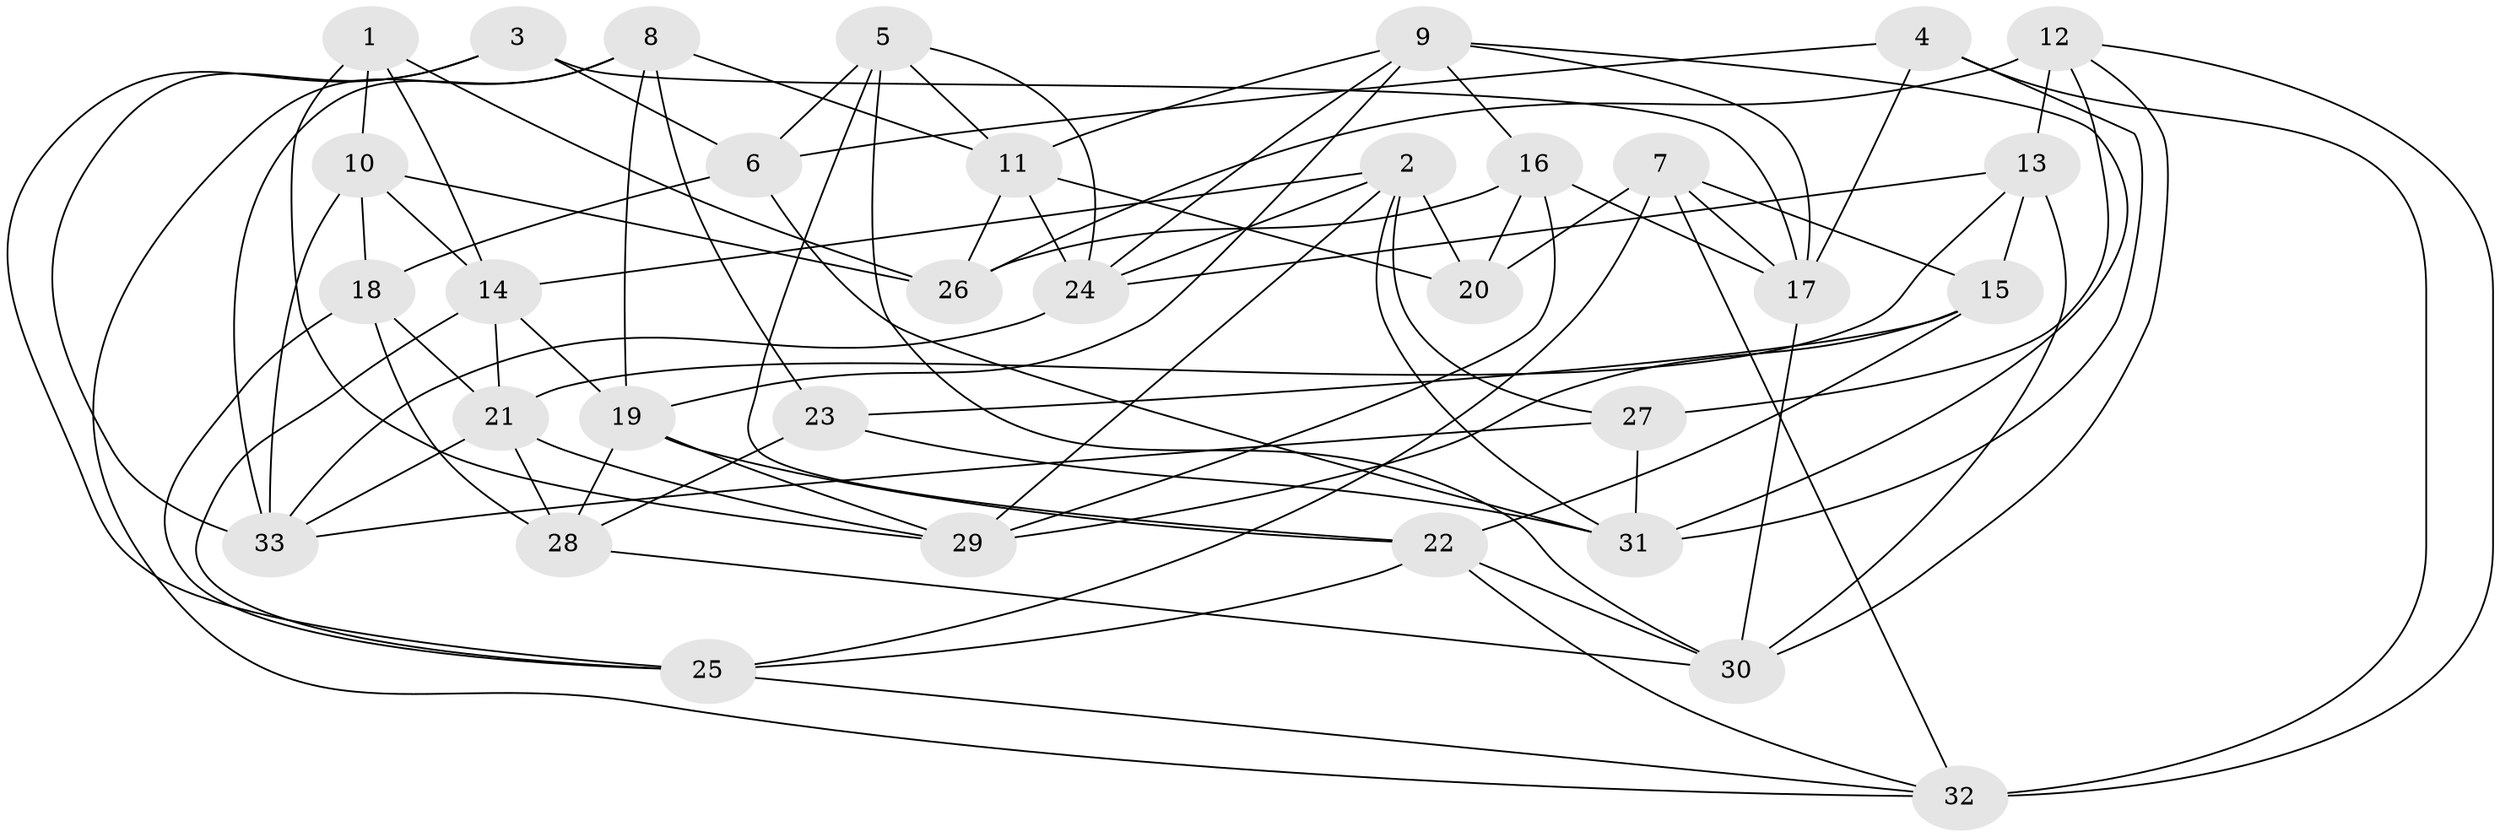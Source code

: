 // original degree distribution, {4: 1.0}
// Generated by graph-tools (version 1.1) at 2025/50/03/09/25 03:50:50]
// undirected, 33 vertices, 87 edges
graph export_dot {
graph [start="1"]
  node [color=gray90,style=filled];
  1;
  2;
  3;
  4;
  5;
  6;
  7;
  8;
  9;
  10;
  11;
  12;
  13;
  14;
  15;
  16;
  17;
  18;
  19;
  20;
  21;
  22;
  23;
  24;
  25;
  26;
  27;
  28;
  29;
  30;
  31;
  32;
  33;
  1 -- 10 [weight=1.0];
  1 -- 14 [weight=1.0];
  1 -- 26 [weight=1.0];
  1 -- 29 [weight=1.0];
  2 -- 14 [weight=1.0];
  2 -- 20 [weight=1.0];
  2 -- 24 [weight=1.0];
  2 -- 27 [weight=1.0];
  2 -- 29 [weight=1.0];
  2 -- 31 [weight=1.0];
  3 -- 6 [weight=1.0];
  3 -- 17 [weight=1.0];
  3 -- 25 [weight=1.0];
  3 -- 33 [weight=1.0];
  4 -- 6 [weight=1.0];
  4 -- 17 [weight=1.0];
  4 -- 31 [weight=1.0];
  4 -- 32 [weight=1.0];
  5 -- 6 [weight=2.0];
  5 -- 11 [weight=1.0];
  5 -- 22 [weight=1.0];
  5 -- 24 [weight=1.0];
  5 -- 30 [weight=1.0];
  6 -- 18 [weight=1.0];
  6 -- 31 [weight=1.0];
  7 -- 15 [weight=1.0];
  7 -- 17 [weight=1.0];
  7 -- 20 [weight=2.0];
  7 -- 25 [weight=1.0];
  7 -- 32 [weight=1.0];
  8 -- 11 [weight=1.0];
  8 -- 19 [weight=1.0];
  8 -- 23 [weight=2.0];
  8 -- 32 [weight=1.0];
  8 -- 33 [weight=1.0];
  9 -- 11 [weight=1.0];
  9 -- 16 [weight=1.0];
  9 -- 17 [weight=1.0];
  9 -- 19 [weight=1.0];
  9 -- 24 [weight=1.0];
  9 -- 31 [weight=1.0];
  10 -- 14 [weight=1.0];
  10 -- 18 [weight=1.0];
  10 -- 26 [weight=2.0];
  10 -- 33 [weight=1.0];
  11 -- 20 [weight=1.0];
  11 -- 24 [weight=1.0];
  11 -- 26 [weight=1.0];
  12 -- 13 [weight=2.0];
  12 -- 26 [weight=1.0];
  12 -- 27 [weight=1.0];
  12 -- 30 [weight=1.0];
  12 -- 32 [weight=1.0];
  13 -- 15 [weight=1.0];
  13 -- 21 [weight=1.0];
  13 -- 24 [weight=1.0];
  13 -- 30 [weight=1.0];
  14 -- 19 [weight=1.0];
  14 -- 21 [weight=1.0];
  14 -- 25 [weight=1.0];
  15 -- 22 [weight=1.0];
  15 -- 23 [weight=2.0];
  15 -- 29 [weight=1.0];
  16 -- 17 [weight=1.0];
  16 -- 20 [weight=2.0];
  16 -- 26 [weight=1.0];
  16 -- 29 [weight=1.0];
  17 -- 30 [weight=1.0];
  18 -- 21 [weight=1.0];
  18 -- 25 [weight=1.0];
  18 -- 28 [weight=2.0];
  19 -- 22 [weight=1.0];
  19 -- 28 [weight=1.0];
  19 -- 29 [weight=1.0];
  21 -- 28 [weight=1.0];
  21 -- 29 [weight=1.0];
  21 -- 33 [weight=1.0];
  22 -- 25 [weight=1.0];
  22 -- 30 [weight=1.0];
  22 -- 32 [weight=1.0];
  23 -- 28 [weight=1.0];
  23 -- 31 [weight=1.0];
  24 -- 33 [weight=1.0];
  25 -- 32 [weight=1.0];
  27 -- 31 [weight=1.0];
  27 -- 33 [weight=1.0];
  28 -- 30 [weight=1.0];
}
